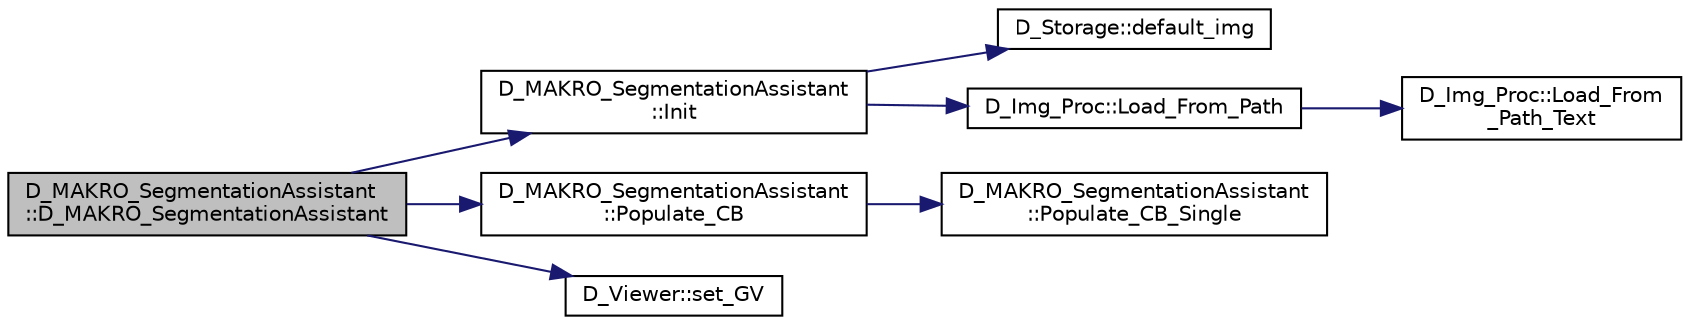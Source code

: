 digraph "D_MAKRO_SegmentationAssistant::D_MAKRO_SegmentationAssistant"
{
 // LATEX_PDF_SIZE
  edge [fontname="Helvetica",fontsize="10",labelfontname="Helvetica",labelfontsize="10"];
  node [fontname="Helvetica",fontsize="10",shape=record];
  rankdir="LR";
  Node1 [label="D_MAKRO_SegmentationAssistant\l::D_MAKRO_SegmentationAssistant",height=0.2,width=0.4,color="black", fillcolor="grey75", style="filled", fontcolor="black",tooltip=" "];
  Node1 -> Node2 [color="midnightblue",fontsize="10",style="solid"];
  Node2 [label="D_MAKRO_SegmentationAssistant\l::Init",height=0.2,width=0.4,color="black", fillcolor="white", style="filled",URL="$class_d___m_a_k_r_o___segmentation_assistant.html#a5103ae2336aa286e2696f21ee2b0f365",tooltip=" "];
  Node2 -> Node3 [color="midnightblue",fontsize="10",style="solid"];
  Node3 [label="D_Storage::default_img",height=0.2,width=0.4,color="black", fillcolor="white", style="filled",URL="$class_d___storage.html#a8d56bd974ce467d7caeaf0f84bc860e7",tooltip=" "];
  Node2 -> Node4 [color="midnightblue",fontsize="10",style="solid"];
  Node4 [label="D_Img_Proc::Load_From_Path",height=0.2,width=0.4,color="black", fillcolor="white", style="filled",URL="$class_d___img___proc.html#aba1fa9fcb97e91bfcfcda7f0580075d3",tooltip=" "];
  Node4 -> Node5 [color="midnightblue",fontsize="10",style="solid"];
  Node5 [label="D_Img_Proc::Load_From\l_Path_Text",height=0.2,width=0.4,color="black", fillcolor="white", style="filled",URL="$class_d___img___proc.html#aa06604fb0e60acc00b34d089425dea62",tooltip=" "];
  Node1 -> Node6 [color="midnightblue",fontsize="10",style="solid"];
  Node6 [label="D_MAKRO_SegmentationAssistant\l::Populate_CB",height=0.2,width=0.4,color="black", fillcolor="white", style="filled",URL="$class_d___m_a_k_r_o___segmentation_assistant.html#afb05f142b5dca094e951935aeeeb9334",tooltip=" "];
  Node6 -> Node7 [color="midnightblue",fontsize="10",style="solid"];
  Node7 [label="D_MAKRO_SegmentationAssistant\l::Populate_CB_Single",height=0.2,width=0.4,color="black", fillcolor="white", style="filled",URL="$class_d___m_a_k_r_o___segmentation_assistant.html#af801fb8c7d65c34cf59d16cf286491c0",tooltip=" "];
  Node1 -> Node8 [color="midnightblue",fontsize="10",style="solid"];
  Node8 [label="D_Viewer::set_GV",height=0.2,width=0.4,color="black", fillcolor="white", style="filled",URL="$class_d___viewer.html#a0a82b73c52432db9a5bf4242ea5466fe",tooltip=" "];
}
